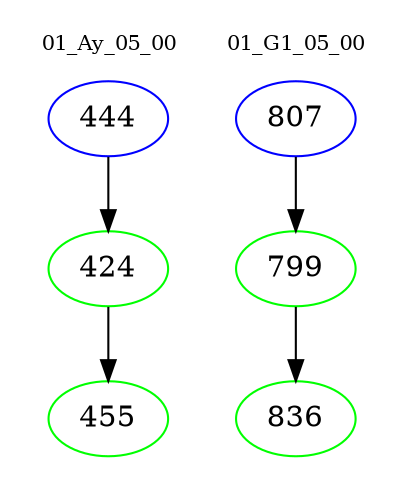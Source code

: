 digraph{
subgraph cluster_0 {
color = white
label = "01_Ay_05_00";
fontsize=10;
T0_444 [label="444", color="blue"]
T0_444 -> T0_424 [color="black"]
T0_424 [label="424", color="green"]
T0_424 -> T0_455 [color="black"]
T0_455 [label="455", color="green"]
}
subgraph cluster_1 {
color = white
label = "01_G1_05_00";
fontsize=10;
T1_807 [label="807", color="blue"]
T1_807 -> T1_799 [color="black"]
T1_799 [label="799", color="green"]
T1_799 -> T1_836 [color="black"]
T1_836 [label="836", color="green"]
}
}
